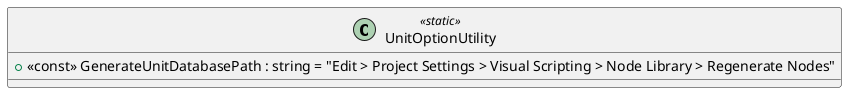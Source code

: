 @startuml
class UnitOptionUtility <<static>> {
    + <<const>> GenerateUnitDatabasePath : string = "Edit > Project Settings > Visual Scripting > Node Library > Regenerate Nodes"
}
@enduml

